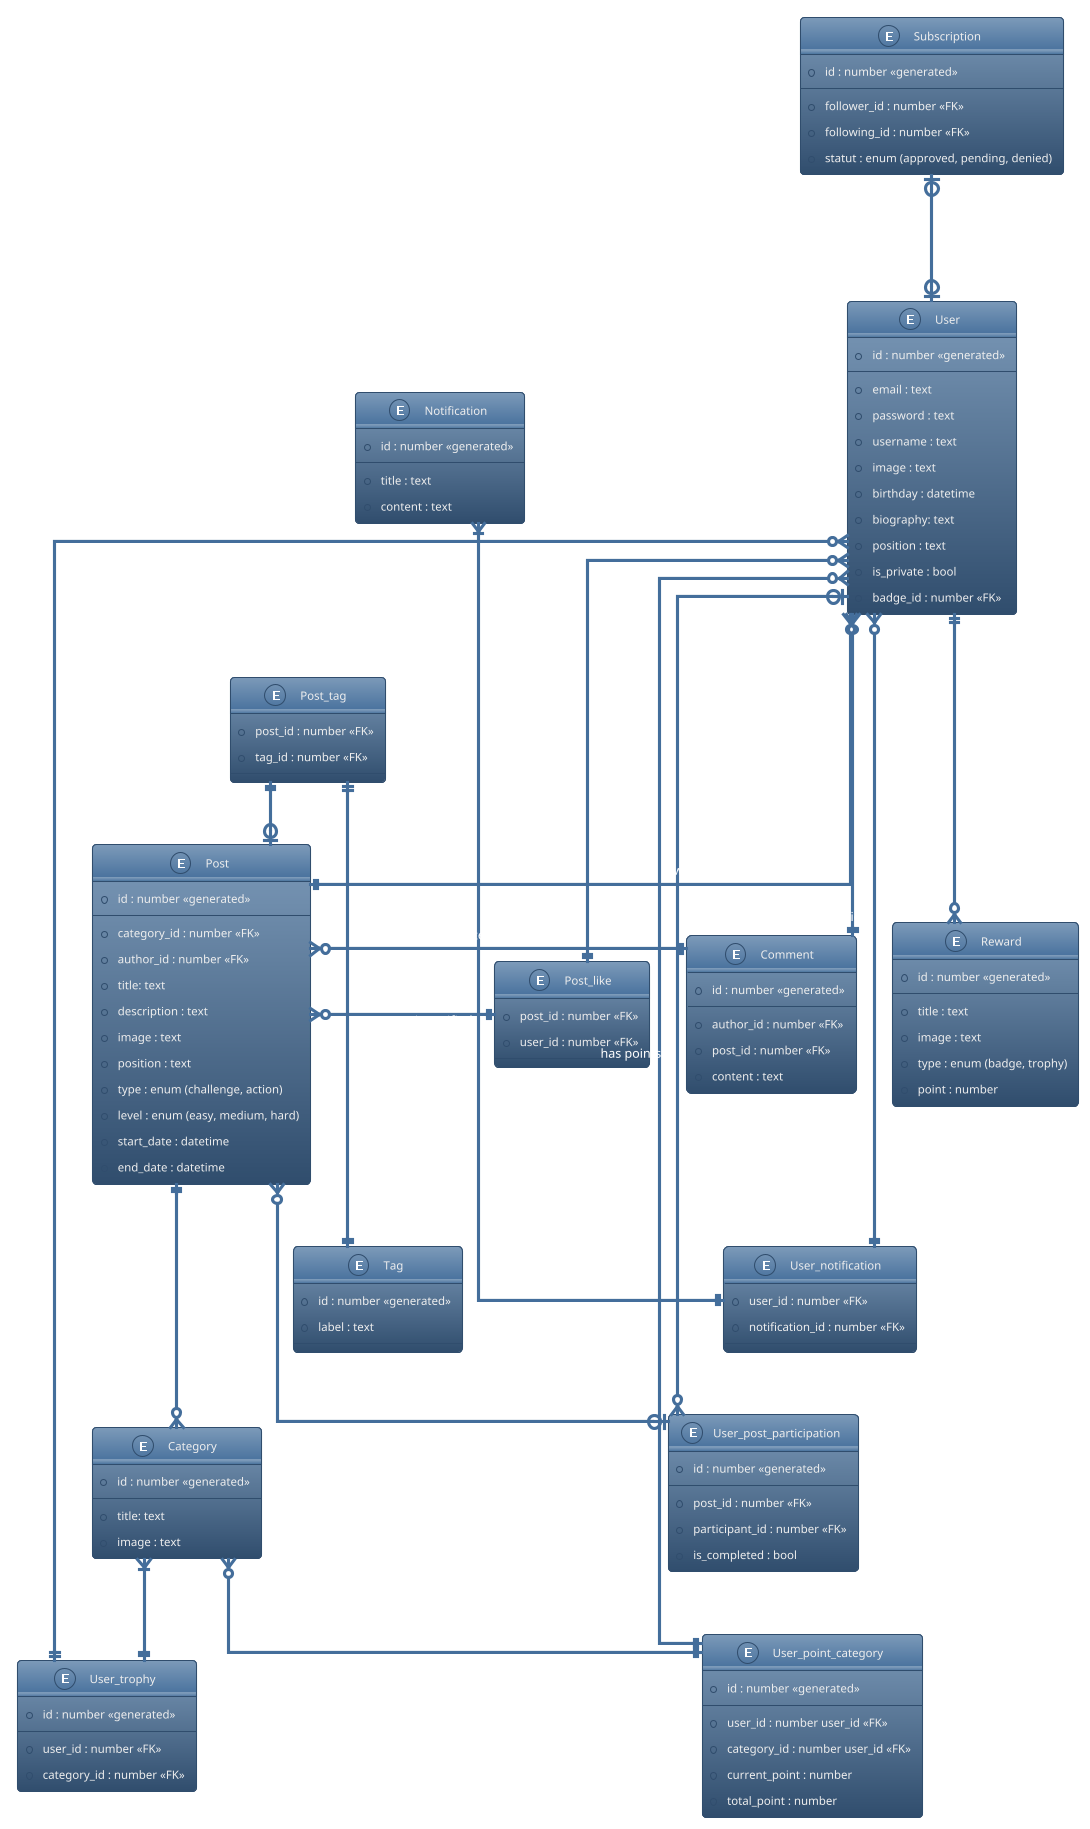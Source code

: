 @startuml
!theme spacelab
' hide the spot
' hide circle

' avoid problems with angled crows feet
skinparam linetype ortho

entity "User" as u {
  *id : number <<generated>>
  --
  *email : text
  *password : text
  *username : text
  *image : text
  *birthday : datetime
  *biography: text
  *position : text
  *is_private : bool
  *badge_id : number <<FK>>
}

entity "User_post_participation" as upp {
  *id : number <<generated>>
  --
  *post_id : number <<FK>>
  *participant_id : number <<FK>>
  *is_completed : bool
}

entity "User_point_category" as upc {
  *id : number <<generated>>
  --
  *user_id : number user_id <<FK>>
  *category_id : number user_id <<FK>>
  *current_point : number
  *total_point : number
}

entity "Subscription" as s {
  *id : number <<generated>>
  --
  *follower_id : number <<FK>>
  *following_id : number <<FK>>
  *statut : enum (approved, pending, denied)
}

entity "Category" as cat {
  *id : number <<generated>>
  --
  *title: text
  *image : text
}

entity "Post" as p {
  *id : number <<generated>>
  --
  *category_id : number <<FK>>
  *author_id : number <<FK>>
  *title: text
  *description : text
  *image : text
  *position : text
  *type : enum (challenge, action)
  *level : enum (easy, medium, hard)
  *start_date : datetime
  *end_date : datetime
}

entity "Comment" as c {
  *id : number <<generated>>
  --
  *author_id : number <<FK>>
  *post_id : number <<FK>>
  *content : text
}

entity "Reward" as r {
  *id : number <<generated>>
  --
  *title : text
  *image : text
  *type : enum (badge, trophy)
  *point : number
}

entity "Notification" as not {
  *id : number <<generated>>
  --
  *title : text
  *content : text
}

entity "User_notification" as un {
  *user_id : number <<FK>>
  *notification_id : number <<FK>>
}

Entity "User_trophy" as ut {
  *id : number <<generated>>
  --
  *user_id : number <<FK>>
  *category_id : number <<FK>>
}

Entity "Post_like" as pl {
  *post_id : number <<FK>>
  *user_id : number <<FK>>
}

Entity "Post_tag" as ptag {
  *post_id : number <<FK>>
  *tag_id : number <<FK>>
}

Entity "Tag" as tag {
  *id : number <<generated>>
  *label : text
}


u |o-down--o{ upp : participates
p }o---o| upp : contains
u }o-down--|| p : writes
u }o-down--|| pl : likes
p }o-right--|| pl : has
u }o---|| c : writes
u ||---o{ r : has a badge
u |o-up--o| s : asks to follow
u }o--down--|| un : is notified
un ||--up--|{ not : is notified
p }o-right--|| c : commented
p ||---o{ cat : is categorized
u }o--|| upc : has points in
u }o--|| ut : has 
cat }|--|| ut : has 
cat }o--|| upc : has 
ptag ||---|| tag
ptag ||--o| p

@enduml